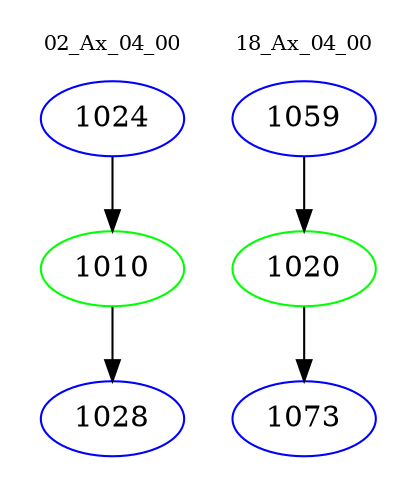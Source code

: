 digraph{
subgraph cluster_0 {
color = white
label = "02_Ax_04_00";
fontsize=10;
T0_1024 [label="1024", color="blue"]
T0_1024 -> T0_1010 [color="black"]
T0_1010 [label="1010", color="green"]
T0_1010 -> T0_1028 [color="black"]
T0_1028 [label="1028", color="blue"]
}
subgraph cluster_1 {
color = white
label = "18_Ax_04_00";
fontsize=10;
T1_1059 [label="1059", color="blue"]
T1_1059 -> T1_1020 [color="black"]
T1_1020 [label="1020", color="green"]
T1_1020 -> T1_1073 [color="black"]
T1_1073 [label="1073", color="blue"]
}
}
